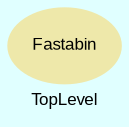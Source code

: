 digraph TopLevel {
    label = "TopLevel"
    compound = true
    fontname = Arial
    fontsize = 8
    bgcolor = lightcyan1
    node [
        color = black,
        fontname = Arial,
        fontsize = 8
    ]

    Fastabin [
        fontcolor = black,
        shape = ellipse,
        URL = "classes/Fastabin.html",
        color = palegoldenrod,
        style = filled,
        label = "Fastabin"
    ]

}

